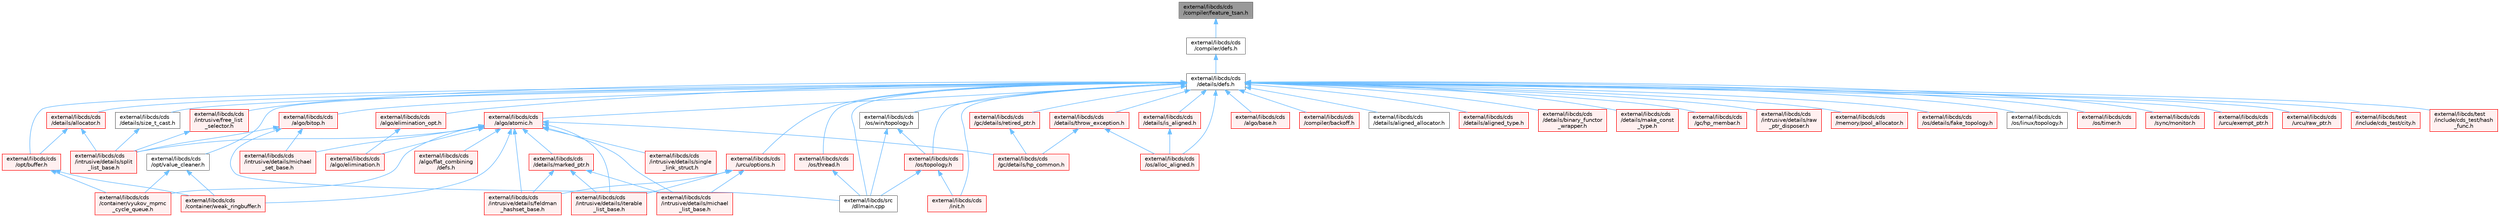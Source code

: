 digraph "external/libcds/cds/compiler/feature_tsan.h"
{
 // LATEX_PDF_SIZE
  bgcolor="transparent";
  edge [fontname=Helvetica,fontsize=10,labelfontname=Helvetica,labelfontsize=10];
  node [fontname=Helvetica,fontsize=10,shape=box,height=0.2,width=0.4];
  Node1 [id="Node000001",label="external/libcds/cds\l/compiler/feature_tsan.h",height=0.2,width=0.4,color="gray40", fillcolor="grey60", style="filled", fontcolor="black",tooltip=" "];
  Node1 -> Node2 [id="edge1_Node000001_Node000002",dir="back",color="steelblue1",style="solid",tooltip=" "];
  Node2 [id="Node000002",label="external/libcds/cds\l/compiler/defs.h",height=0.2,width=0.4,color="grey40", fillcolor="white", style="filled",URL="$compiler_2defs_8h.html",tooltip=" "];
  Node2 -> Node3 [id="edge2_Node000002_Node000003",dir="back",color="steelblue1",style="solid",tooltip=" "];
  Node3 [id="Node000003",label="external/libcds/cds\l/details/defs.h",height=0.2,width=0.4,color="grey40", fillcolor="white", style="filled",URL="$details_2defs_8h.html",tooltip=" "];
  Node3 -> Node4 [id="edge3_Node000003_Node000004",dir="back",color="steelblue1",style="solid",tooltip=" "];
  Node4 [id="Node000004",label="external/libcds/cds\l/algo/atomic.h",height=0.2,width=0.4,color="red", fillcolor="#FFF0F0", style="filled",URL="$external_2libcds_2cds_2algo_2atomic_8h.html",tooltip=" "];
  Node4 -> Node5 [id="edge4_Node000004_Node000005",dir="back",color="steelblue1",style="solid",tooltip=" "];
  Node5 [id="Node000005",label="external/libcds/cds\l/algo/elimination.h",height=0.2,width=0.4,color="red", fillcolor="#FFF0F0", style="filled",URL="$elimination_8h.html",tooltip=" "];
  Node4 -> Node20 [id="edge5_Node000004_Node000020",dir="back",color="steelblue1",style="solid",tooltip=" "];
  Node20 [id="Node000020",label="external/libcds/cds\l/algo/flat_combining\l/defs.h",height=0.2,width=0.4,color="red", fillcolor="#FFF0F0", style="filled",URL="$algo_2flat__combining_2defs_8h.html",tooltip=" "];
  Node4 -> Node53 [id="edge6_Node000004_Node000053",dir="back",color="steelblue1",style="solid",tooltip=" "];
  Node53 [id="Node000053",label="external/libcds/cds\l/container/vyukov_mpmc\l_cycle_queue.h",height=0.2,width=0.4,color="red", fillcolor="#FFF0F0", style="filled",URL="$container_2vyukov__mpmc__cycle__queue_8h.html",tooltip=" "];
  Node4 -> Node311 [id="edge7_Node000004_Node000311",dir="back",color="steelblue1",style="solid",tooltip=" "];
  Node311 [id="Node000311",label="external/libcds/cds\l/container/weak_ringbuffer.h",height=0.2,width=0.4,color="red", fillcolor="#FFF0F0", style="filled",URL="$weak__ringbuffer_8h.html",tooltip=" "];
  Node4 -> Node313 [id="edge8_Node000004_Node000313",dir="back",color="steelblue1",style="solid",tooltip=" "];
  Node313 [id="Node000313",label="external/libcds/cds\l/details/marked_ptr.h",height=0.2,width=0.4,color="red", fillcolor="#FFF0F0", style="filled",URL="$marked__ptr_8h.html",tooltip=" "];
  Node313 -> Node473 [id="edge9_Node000313_Node000473",dir="back",color="steelblue1",style="solid",tooltip=" "];
  Node473 [id="Node000473",label="external/libcds/cds\l/intrusive/details/feldman\l_hashset_base.h",height=0.2,width=0.4,color="red", fillcolor="#FFF0F0", style="filled",URL="$intrusive_2details_2feldman__hashset__base_8h.html",tooltip=" "];
  Node313 -> Node488 [id="edge10_Node000313_Node000488",dir="back",color="steelblue1",style="solid",tooltip=" "];
  Node488 [id="Node000488",label="external/libcds/cds\l/intrusive/details/iterable\l_list_base.h",height=0.2,width=0.4,color="red", fillcolor="#FFF0F0", style="filled",URL="$intrusive_2details_2iterable__list__base_8h.html",tooltip=" "];
  Node313 -> Node534 [id="edge11_Node000313_Node000534",dir="back",color="steelblue1",style="solid",tooltip=" "];
  Node534 [id="Node000534",label="external/libcds/cds\l/intrusive/details/michael\l_list_base.h",height=0.2,width=0.4,color="red", fillcolor="#FFF0F0", style="filled",URL="$intrusive_2details_2michael__list__base_8h.html",tooltip=" "];
  Node4 -> Node938 [id="edge12_Node000004_Node000938",dir="back",color="steelblue1",style="solid",tooltip=" "];
  Node938 [id="Node000938",label="external/libcds/cds\l/gc/details/hp_common.h",height=0.2,width=0.4,color="red", fillcolor="#FFF0F0", style="filled",URL="$hp__common_8h.html",tooltip=" "];
  Node4 -> Node473 [id="edge13_Node000004_Node000473",dir="back",color="steelblue1",style="solid",tooltip=" "];
  Node4 -> Node488 [id="edge14_Node000004_Node000488",dir="back",color="steelblue1",style="solid",tooltip=" "];
  Node4 -> Node534 [id="edge15_Node000004_Node000534",dir="back",color="steelblue1",style="solid",tooltip=" "];
  Node4 -> Node939 [id="edge16_Node000004_Node000939",dir="back",color="steelblue1",style="solid",tooltip=" "];
  Node939 [id="Node000939",label="external/libcds/cds\l/intrusive/details/michael\l_set_base.h",height=0.2,width=0.4,color="red", fillcolor="#FFF0F0", style="filled",URL="$intrusive_2details_2michael__set__base_8h.html",tooltip=" "];
  Node4 -> Node388 [id="edge17_Node000004_Node000388",dir="back",color="steelblue1",style="solid",tooltip=" "];
  Node388 [id="Node000388",label="external/libcds/cds\l/intrusive/details/single\l_link_struct.h",height=0.2,width=0.4,color="red", fillcolor="#FFF0F0", style="filled",URL="$single__link__struct_8h.html",tooltip=" "];
  Node4 -> Node948 [id="edge18_Node000004_Node000948",dir="back",color="steelblue1",style="solid",tooltip=" "];
  Node948 [id="Node000948",label="external/libcds/cds\l/intrusive/details/split\l_list_base.h",height=0.2,width=0.4,color="red", fillcolor="#FFF0F0", style="filled",URL="$intrusive_2details_2split__list__base_8h.html",tooltip=" "];
  Node3 -> Node1117 [id="edge19_Node000003_Node001117",dir="back",color="steelblue1",style="solid",tooltip=" "];
  Node1117 [id="Node001117",label="external/libcds/cds\l/algo/base.h",height=0.2,width=0.4,color="red", fillcolor="#FFF0F0", style="filled",URL="$external_2libcds_2cds_2algo_2base_8h.html",tooltip=" "];
  Node3 -> Node1123 [id="edge20_Node000003_Node001123",dir="back",color="steelblue1",style="solid",tooltip=" "];
  Node1123 [id="Node001123",label="external/libcds/cds\l/algo/bitop.h",height=0.2,width=0.4,color="red", fillcolor="#FFF0F0", style="filled",URL="$algo_2bitop_8h.html",tooltip=" "];
  Node1123 -> Node939 [id="edge21_Node001123_Node000939",dir="back",color="steelblue1",style="solid",tooltip=" "];
  Node1123 -> Node948 [id="edge22_Node001123_Node000948",dir="back",color="steelblue1",style="solid",tooltip=" "];
  Node1123 -> Node1134 [id="edge23_Node001123_Node001134",dir="back",color="steelblue1",style="solid",tooltip=" "];
  Node1134 [id="Node001134",label="external/libcds/src\l/dllmain.cpp",height=0.2,width=0.4,color="grey40", fillcolor="white", style="filled",URL="$dllmain_8cpp.html",tooltip=" "];
  Node3 -> Node1135 [id="edge24_Node000003_Node001135",dir="back",color="steelblue1",style="solid",tooltip=" "];
  Node1135 [id="Node001135",label="external/libcds/cds\l/algo/elimination_opt.h",height=0.2,width=0.4,color="red", fillcolor="#FFF0F0", style="filled",URL="$elimination__opt_8h.html",tooltip=" "];
  Node1135 -> Node5 [id="edge25_Node001135_Node000005",dir="back",color="steelblue1",style="solid",tooltip=" "];
  Node3 -> Node1136 [id="edge26_Node000003_Node001136",dir="back",color="steelblue1",style="solid",tooltip=" "];
  Node1136 [id="Node001136",label="external/libcds/cds\l/compiler/backoff.h",height=0.2,width=0.4,color="red", fillcolor="#FFF0F0", style="filled",URL="$backoff_8h.html",tooltip=" "];
  Node3 -> Node1128 [id="edge27_Node000003_Node001128",dir="back",color="steelblue1",style="solid",tooltip=" "];
  Node1128 [id="Node001128",label="external/libcds/cds\l/details/aligned_allocator.h",height=0.2,width=0.4,color="grey40", fillcolor="white", style="filled",URL="$aligned__allocator_8h.html",tooltip=" "];
  Node3 -> Node1138 [id="edge28_Node000003_Node001138",dir="back",color="steelblue1",style="solid",tooltip=" "];
  Node1138 [id="Node001138",label="external/libcds/cds\l/details/aligned_type.h",height=0.2,width=0.4,color="red", fillcolor="#FFF0F0", style="filled",URL="$aligned__type_8h.html",tooltip=" "];
  Node3 -> Node1129 [id="edge29_Node000003_Node001129",dir="back",color="steelblue1",style="solid",tooltip=" "];
  Node1129 [id="Node001129",label="external/libcds/cds\l/details/allocator.h",height=0.2,width=0.4,color="red", fillcolor="#FFF0F0", style="filled",URL="$external_2libcds_2cds_2details_2allocator_8h.html",tooltip=" "];
  Node1129 -> Node948 [id="edge30_Node001129_Node000948",dir="back",color="steelblue1",style="solid",tooltip=" "];
  Node1129 -> Node1125 [id="edge31_Node001129_Node001125",dir="back",color="steelblue1",style="solid",tooltip=" "];
  Node1125 [id="Node001125",label="external/libcds/cds\l/opt/buffer.h",height=0.2,width=0.4,color="red", fillcolor="#FFF0F0", style="filled",URL="$external_2libcds_2cds_2opt_2buffer_8h.html",tooltip=" "];
  Node1125 -> Node53 [id="edge32_Node001125_Node000053",dir="back",color="steelblue1",style="solid",tooltip=" "];
  Node1125 -> Node311 [id="edge33_Node001125_Node000311",dir="back",color="steelblue1",style="solid",tooltip=" "];
  Node3 -> Node1139 [id="edge34_Node000003_Node001139",dir="back",color="steelblue1",style="solid",tooltip=" "];
  Node1139 [id="Node001139",label="external/libcds/cds\l/details/binary_functor\l_wrapper.h",height=0.2,width=0.4,color="red", fillcolor="#FFF0F0", style="filled",URL="$binary__functor__wrapper_8h.html",tooltip=" "];
  Node3 -> Node1145 [id="edge35_Node000003_Node001145",dir="back",color="steelblue1",style="solid",tooltip=" "];
  Node1145 [id="Node001145",label="external/libcds/cds\l/details/is_aligned.h",height=0.2,width=0.4,color="red", fillcolor="#FFF0F0", style="filled",URL="$is__aligned_8h.html",tooltip=" "];
  Node1145 -> Node1126 [id="edge36_Node001145_Node001126",dir="back",color="steelblue1",style="solid",tooltip=" "];
  Node1126 [id="Node001126",label="external/libcds/cds\l/os/alloc_aligned.h",height=0.2,width=0.4,color="red", fillcolor="#FFF0F0", style="filled",URL="$alloc__aligned_8h.html",tooltip=" "];
  Node3 -> Node1151 [id="edge37_Node000003_Node001151",dir="back",color="steelblue1",style="solid",tooltip=" "];
  Node1151 [id="Node001151",label="external/libcds/cds\l/details/make_const\l_type.h",height=0.2,width=0.4,color="red", fillcolor="#FFF0F0", style="filled",URL="$make__const__type_8h.html",tooltip=" "];
  Node3 -> Node1152 [id="edge38_Node000003_Node001152",dir="back",color="steelblue1",style="solid",tooltip=" "];
  Node1152 [id="Node001152",label="external/libcds/cds\l/details/size_t_cast.h",height=0.2,width=0.4,color="grey40", fillcolor="white", style="filled",URL="$size__t__cast_8h.html",tooltip=" "];
  Node1152 -> Node948 [id="edge39_Node001152_Node000948",dir="back",color="steelblue1",style="solid",tooltip=" "];
  Node3 -> Node1153 [id="edge40_Node000003_Node001153",dir="back",color="steelblue1",style="solid",tooltip=" "];
  Node1153 [id="Node001153",label="external/libcds/cds\l/details/throw_exception.h",height=0.2,width=0.4,color="red", fillcolor="#FFF0F0", style="filled",URL="$throw__exception_8h.html",tooltip=" "];
  Node1153 -> Node938 [id="edge41_Node001153_Node000938",dir="back",color="steelblue1",style="solid",tooltip=" "];
  Node1153 -> Node1126 [id="edge42_Node001153_Node001126",dir="back",color="steelblue1",style="solid",tooltip=" "];
  Node3 -> Node1155 [id="edge43_Node000003_Node001155",dir="back",color="steelblue1",style="solid",tooltip=" "];
  Node1155 [id="Node001155",label="external/libcds/cds\l/gc/details/retired_ptr.h",height=0.2,width=0.4,color="red", fillcolor="#FFF0F0", style="filled",URL="$retired__ptr_8h.html",tooltip=" "];
  Node1155 -> Node938 [id="edge44_Node001155_Node000938",dir="back",color="steelblue1",style="solid",tooltip=" "];
  Node3 -> Node1156 [id="edge45_Node000003_Node001156",dir="back",color="steelblue1",style="solid",tooltip=" "];
  Node1156 [id="Node001156",label="external/libcds/cds\l/gc/hp_membar.h",height=0.2,width=0.4,color="red", fillcolor="#FFF0F0", style="filled",URL="$hp__membar_8h.html",tooltip=" "];
  Node3 -> Node892 [id="edge46_Node000003_Node000892",dir="back",color="steelblue1",style="solid",tooltip=" "];
  Node892 [id="Node000892",label="external/libcds/cds\l/init.h",height=0.2,width=0.4,color="red", fillcolor="#FFF0F0", style="filled",URL="$init_8h.html",tooltip=" "];
  Node3 -> Node1157 [id="edge47_Node000003_Node001157",dir="back",color="steelblue1",style="solid",tooltip=" "];
  Node1157 [id="Node001157",label="external/libcds/cds\l/intrusive/details/raw\l_ptr_disposer.h",height=0.2,width=0.4,color="red", fillcolor="#FFF0F0", style="filled",URL="$raw__ptr__disposer_8h.html",tooltip=" "];
  Node3 -> Node962 [id="edge48_Node000003_Node000962",dir="back",color="steelblue1",style="solid",tooltip=" "];
  Node962 [id="Node000962",label="external/libcds/cds\l/intrusive/free_list\l_selector.h",height=0.2,width=0.4,color="red", fillcolor="#FFF0F0", style="filled",URL="$free__list__selector_8h.html",tooltip=" "];
  Node962 -> Node948 [id="edge49_Node000962_Node000948",dir="back",color="steelblue1",style="solid",tooltip=" "];
  Node3 -> Node1158 [id="edge50_Node000003_Node001158",dir="back",color="steelblue1",style="solid",tooltip=" "];
  Node1158 [id="Node001158",label="external/libcds/cds\l/memory/pool_allocator.h",height=0.2,width=0.4,color="red", fillcolor="#FFF0F0", style="filled",URL="$pool__allocator_8h.html",tooltip=" "];
  Node3 -> Node1125 [id="edge51_Node000003_Node001125",dir="back",color="steelblue1",style="solid",tooltip=" "];
  Node3 -> Node1159 [id="edge52_Node000003_Node001159",dir="back",color="steelblue1",style="solid",tooltip=" "];
  Node1159 [id="Node001159",label="external/libcds/cds\l/opt/value_cleaner.h",height=0.2,width=0.4,color="grey40", fillcolor="white", style="filled",URL="$value__cleaner_8h.html",tooltip=" "];
  Node1159 -> Node53 [id="edge53_Node001159_Node000053",dir="back",color="steelblue1",style="solid",tooltip=" "];
  Node1159 -> Node311 [id="edge54_Node001159_Node000311",dir="back",color="steelblue1",style="solid",tooltip=" "];
  Node3 -> Node1126 [id="edge55_Node000003_Node001126",dir="back",color="steelblue1",style="solid",tooltip=" "];
  Node3 -> Node894 [id="edge56_Node000003_Node000894",dir="back",color="steelblue1",style="solid",tooltip=" "];
  Node894 [id="Node000894",label="external/libcds/cds\l/os/details/fake_topology.h",height=0.2,width=0.4,color="red", fillcolor="#FFF0F0", style="filled",URL="$details_2fake__topology_8h.html",tooltip=" "];
  Node3 -> Node899 [id="edge57_Node000003_Node000899",dir="back",color="steelblue1",style="solid",tooltip=" "];
  Node899 [id="Node000899",label="external/libcds/cds\l/os/linux/topology.h",height=0.2,width=0.4,color="grey40", fillcolor="white", style="filled",URL="$linux_2topology_8h.html",tooltip=" "];
  Node3 -> Node1160 [id="edge58_Node000003_Node001160",dir="back",color="steelblue1",style="solid",tooltip=" "];
  Node1160 [id="Node001160",label="external/libcds/cds\l/os/thread.h",height=0.2,width=0.4,color="red", fillcolor="#FFF0F0", style="filled",URL="$cds_2os_2thread_8h.html",tooltip=" "];
  Node1160 -> Node1134 [id="edge59_Node001160_Node001134",dir="back",color="steelblue1",style="solid",tooltip=" "];
  Node3 -> Node1161 [id="edge60_Node000003_Node001161",dir="back",color="steelblue1",style="solid",tooltip=" "];
  Node1161 [id="Node001161",label="external/libcds/cds\l/os/timer.h",height=0.2,width=0.4,color="red", fillcolor="#FFF0F0", style="filled",URL="$timer_8h.html",tooltip=" "];
  Node3 -> Node1162 [id="edge61_Node000003_Node001162",dir="back",color="steelblue1",style="solid",tooltip=" "];
  Node1162 [id="Node001162",label="external/libcds/cds\l/os/topology.h",height=0.2,width=0.4,color="red", fillcolor="#FFF0F0", style="filled",URL="$topology_8h.html",tooltip=" "];
  Node1162 -> Node892 [id="edge62_Node001162_Node000892",dir="back",color="steelblue1",style="solid",tooltip=" "];
  Node1162 -> Node1134 [id="edge63_Node001162_Node001134",dir="back",color="steelblue1",style="solid",tooltip=" "];
  Node3 -> Node1165 [id="edge64_Node000003_Node001165",dir="back",color="steelblue1",style="solid",tooltip=" "];
  Node1165 [id="Node001165",label="external/libcds/cds\l/os/win/topology.h",height=0.2,width=0.4,color="grey40", fillcolor="white", style="filled",URL="$win_2topology_8h.html",tooltip=" "];
  Node1165 -> Node1162 [id="edge65_Node001165_Node001162",dir="back",color="steelblue1",style="solid",tooltip=" "];
  Node1165 -> Node1134 [id="edge66_Node001165_Node001134",dir="back",color="steelblue1",style="solid",tooltip=" "];
  Node3 -> Node1166 [id="edge67_Node000003_Node001166",dir="back",color="steelblue1",style="solid",tooltip=" "];
  Node1166 [id="Node001166",label="external/libcds/cds\l/sync/monitor.h",height=0.2,width=0.4,color="red", fillcolor="#FFF0F0", style="filled",URL="$monitor_8h.html",tooltip=" "];
  Node3 -> Node1168 [id="edge68_Node000003_Node001168",dir="back",color="steelblue1",style="solid",tooltip=" "];
  Node1168 [id="Node001168",label="external/libcds/cds\l/urcu/exempt_ptr.h",height=0.2,width=0.4,color="red", fillcolor="#FFF0F0", style="filled",URL="$exempt__ptr_8h.html",tooltip=" "];
  Node3 -> Node1169 [id="edge69_Node000003_Node001169",dir="back",color="steelblue1",style="solid",tooltip=" "];
  Node1169 [id="Node001169",label="external/libcds/cds\l/urcu/options.h",height=0.2,width=0.4,color="red", fillcolor="#FFF0F0", style="filled",URL="$urcu_2options_8h.html",tooltip=" "];
  Node1169 -> Node473 [id="edge70_Node001169_Node000473",dir="back",color="steelblue1",style="solid",tooltip=" "];
  Node1169 -> Node488 [id="edge71_Node001169_Node000488",dir="back",color="steelblue1",style="solid",tooltip=" "];
  Node1169 -> Node534 [id="edge72_Node001169_Node000534",dir="back",color="steelblue1",style="solid",tooltip=" "];
  Node3 -> Node1170 [id="edge73_Node000003_Node001170",dir="back",color="steelblue1",style="solid",tooltip=" "];
  Node1170 [id="Node001170",label="external/libcds/cds\l/urcu/raw_ptr.h",height=0.2,width=0.4,color="red", fillcolor="#FFF0F0", style="filled",URL="$raw__ptr_8h.html",tooltip=" "];
  Node3 -> Node1134 [id="edge74_Node000003_Node001134",dir="back",color="steelblue1",style="solid",tooltip=" "];
  Node3 -> Node1171 [id="edge75_Node000003_Node001171",dir="back",color="steelblue1",style="solid",tooltip=" "];
  Node1171 [id="Node001171",label="external/libcds/test\l/include/cds_test/city.h",height=0.2,width=0.4,color="red", fillcolor="#FFF0F0", style="filled",URL="$include_2cds__test_2city_8h.html",tooltip=" "];
  Node3 -> Node1176 [id="edge76_Node000003_Node001176",dir="back",color="steelblue1",style="solid",tooltip=" "];
  Node1176 [id="Node001176",label="external/libcds/test\l/include/cds_test/hash\l_func.h",height=0.2,width=0.4,color="red", fillcolor="#FFF0F0", style="filled",URL="$hash__func_8h.html",tooltip=" "];
}
